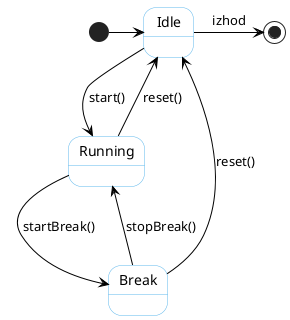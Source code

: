 @startuml Uporaba_casovnika

skinparam backgroundcolor transparent
skinparam defaultTextAlignment center
skinparam arrowColor black
skinparam state {
  BackgroundColor white
  BorderColor #5FB8EC
  StartColor #5FB8EC
  EndColor #5FB8EC
}

state Idle

state Running

state Break

[*] -> Idle
Idle --> Running: start()
Running --> Break: startBreak()
Break --> Running: stopBreak()
Running --> Idle: reset()
Break --> Idle: reset()

Idle -right-> [*]: izhod


@enduml
